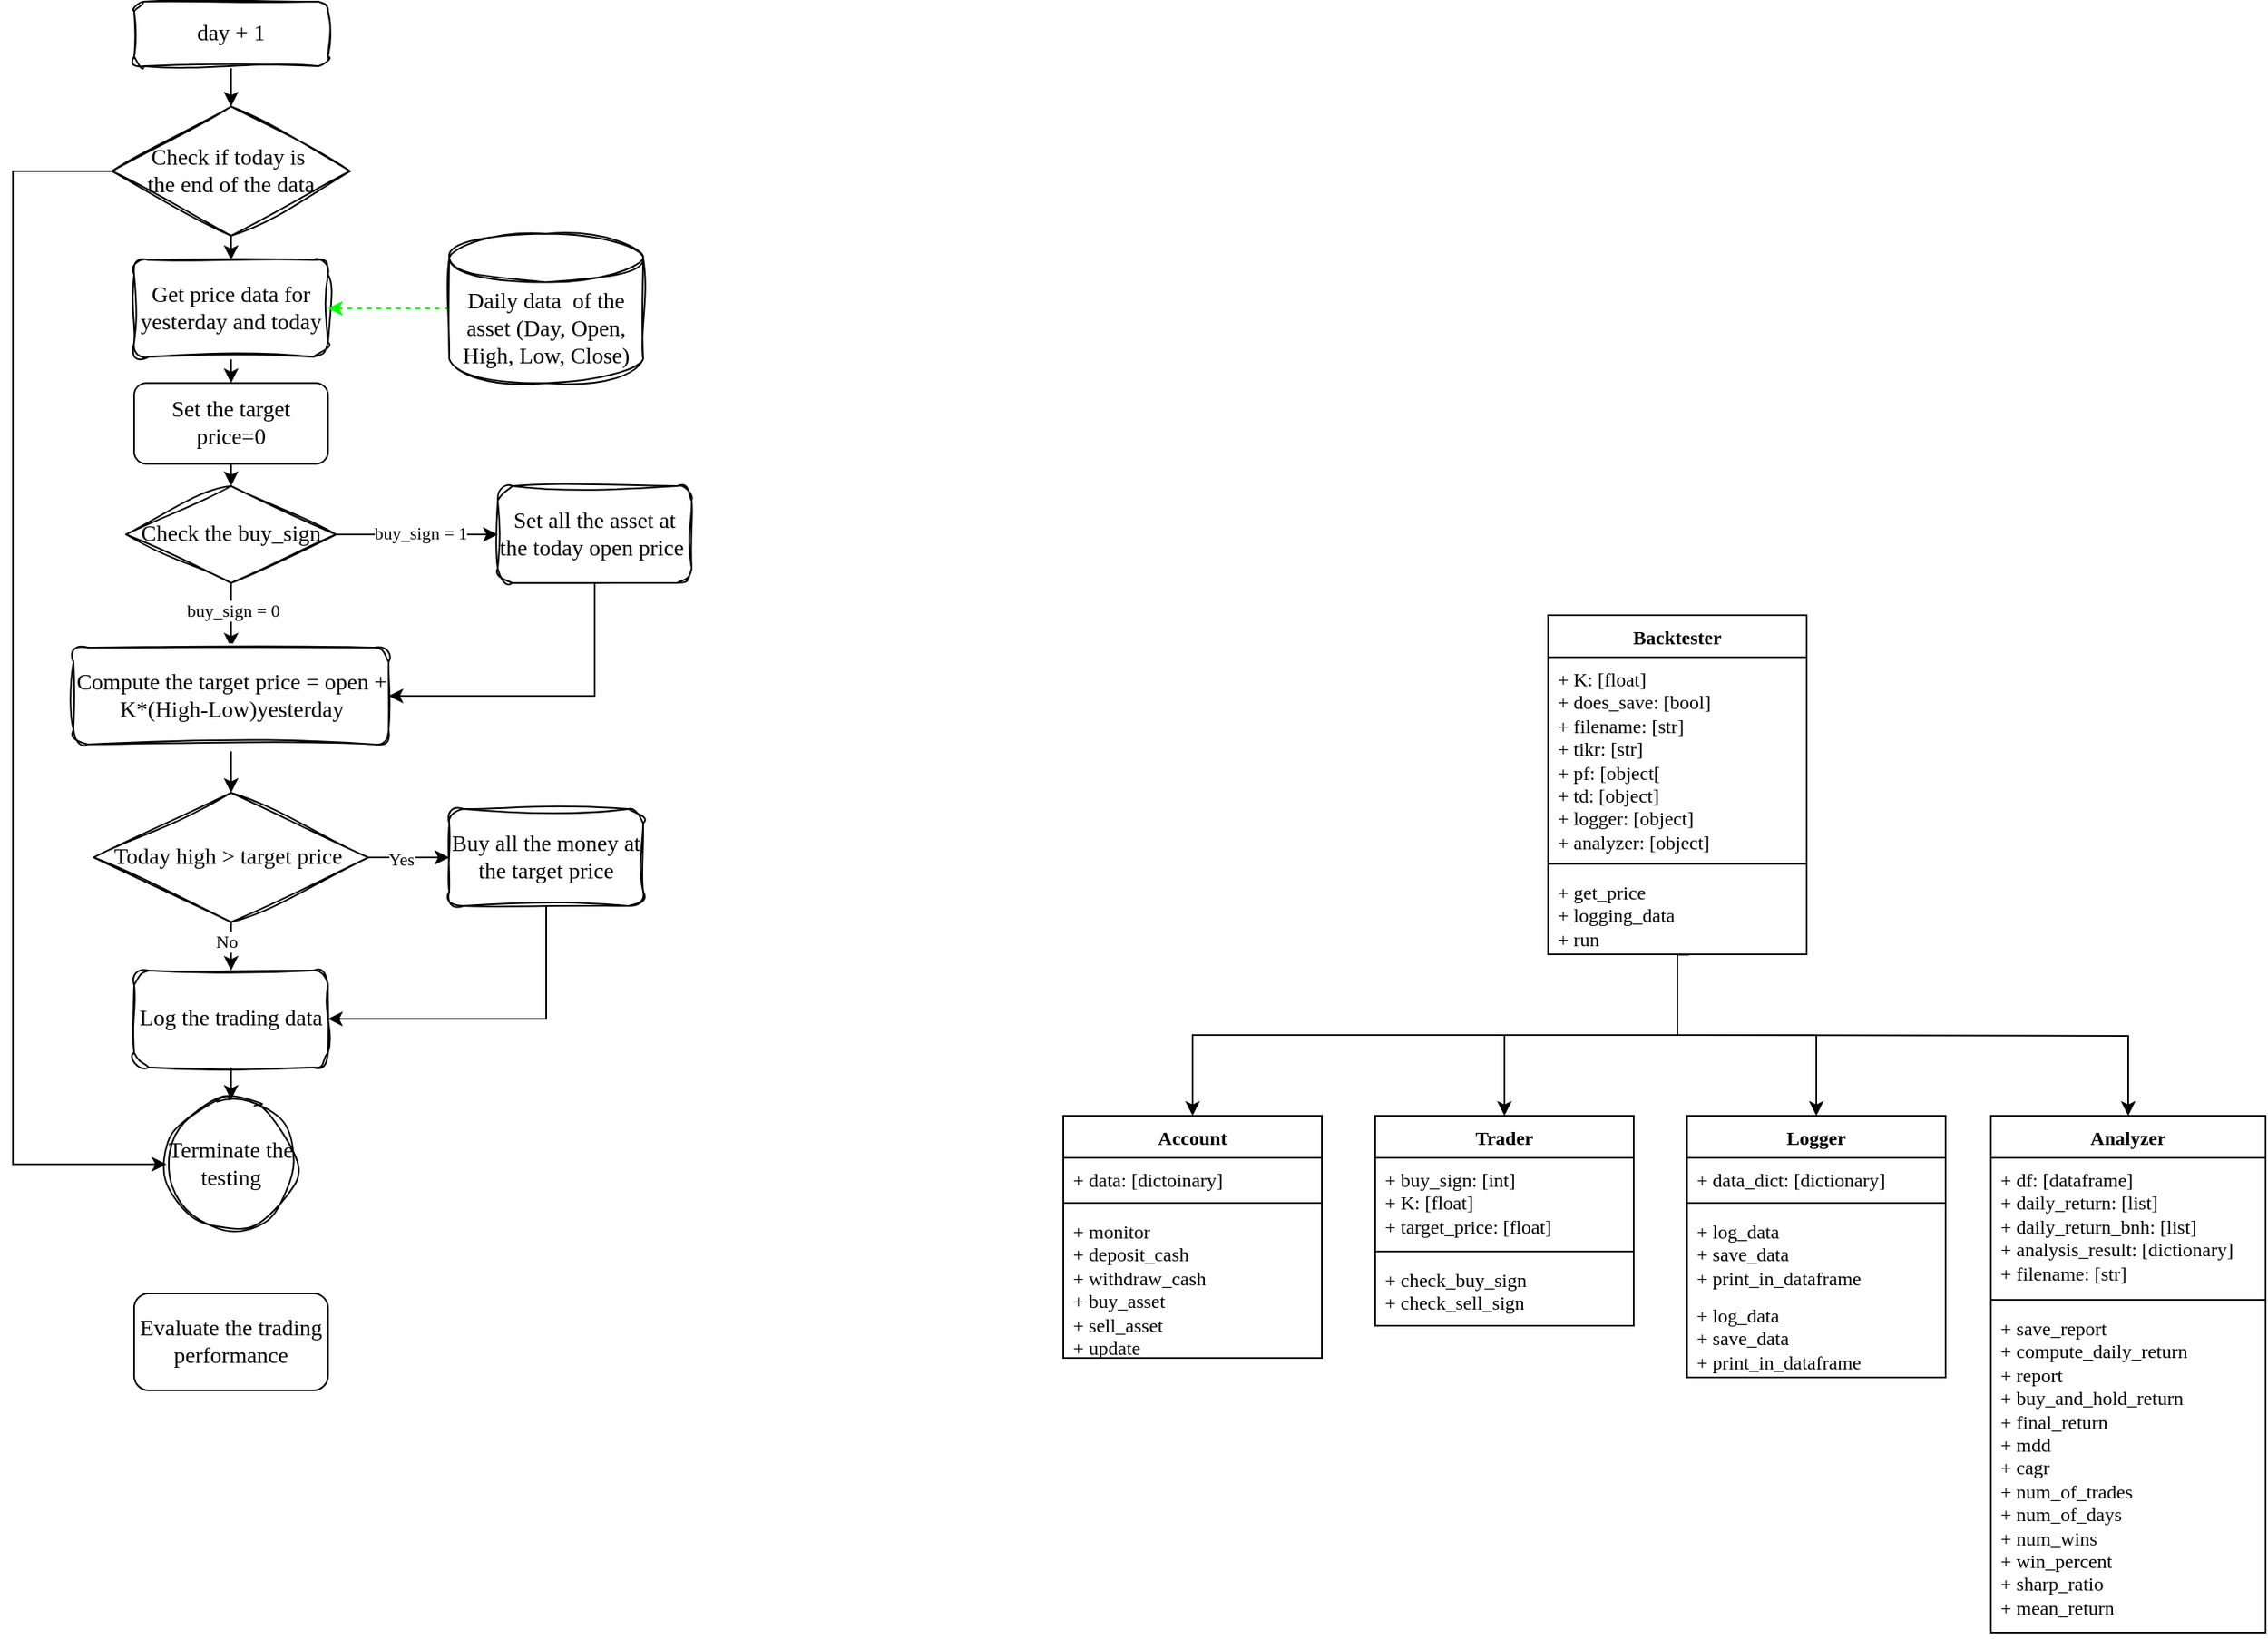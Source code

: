 <mxfile version="24.1.0" type="device">
  <diagram id="C5RBs43oDa-KdzZeNtuy" name="Page-1">
    <mxGraphModel dx="794" dy="519" grid="1" gridSize="10" guides="1" tooltips="1" connect="1" arrows="1" fold="1" page="1" pageScale="1" pageWidth="827" pageHeight="1169" math="0" shadow="0">
      <root>
        <mxCell id="WIyWlLk6GJQsqaUBKTNV-0" />
        <mxCell id="WIyWlLk6GJQsqaUBKTNV-1" parent="WIyWlLk6GJQsqaUBKTNV-0" />
        <mxCell id="yqRtF2cNX9hZMMv9IqsH-32" style="edgeStyle=orthogonalEdgeStyle;rounded=0;orthogonalLoop=1;jettySize=auto;html=1;exitX=0.5;exitY=1;exitDx=0;exitDy=0;entryX=0.5;entryY=0;entryDx=0;entryDy=0;fontFamily=Times New Roman;fontSize=14;" parent="WIyWlLk6GJQsqaUBKTNV-1" source="yqRtF2cNX9hZMMv9IqsH-17" target="yqRtF2cNX9hZMMv9IqsH-19" edge="1">
          <mxGeometry relative="1" as="geometry" />
        </mxCell>
        <mxCell id="yqRtF2cNX9hZMMv9IqsH-17" value="day + 1" style="rounded=1;whiteSpace=wrap;html=1;fontFamily=Times New Roman;fontSize=14;sketch=1;curveFitting=1;jiggle=2;" parent="WIyWlLk6GJQsqaUBKTNV-1" vertex="1">
          <mxGeometry x="335" y="440" width="120" height="40" as="geometry" />
        </mxCell>
        <mxCell id="yqRtF2cNX9hZMMv9IqsH-33" style="edgeStyle=orthogonalEdgeStyle;rounded=0;orthogonalLoop=1;jettySize=auto;html=1;exitX=0.5;exitY=1;exitDx=0;exitDy=0;entryX=0.5;entryY=0;entryDx=0;entryDy=0;fontFamily=Times New Roman;fontSize=14;" parent="WIyWlLk6GJQsqaUBKTNV-1" source="yqRtF2cNX9hZMMv9IqsH-19" target="yqRtF2cNX9hZMMv9IqsH-21" edge="1">
          <mxGeometry relative="1" as="geometry" />
        </mxCell>
        <mxCell id="yqRtF2cNX9hZMMv9IqsH-44" style="edgeStyle=orthogonalEdgeStyle;rounded=0;orthogonalLoop=1;jettySize=auto;html=1;exitX=0;exitY=0.5;exitDx=0;exitDy=0;entryX=0;entryY=0.5;entryDx=0;entryDy=0;fontFamily=Times New Roman;fontSize=14;" parent="WIyWlLk6GJQsqaUBKTNV-1" source="yqRtF2cNX9hZMMv9IqsH-19" target="yqRtF2cNX9hZMMv9IqsH-22" edge="1">
          <mxGeometry relative="1" as="geometry">
            <Array as="points">
              <mxPoint x="260" y="545" />
              <mxPoint x="260" y="1160" />
            </Array>
          </mxGeometry>
        </mxCell>
        <mxCell id="yqRtF2cNX9hZMMv9IqsH-19" value="Check if today is&amp;nbsp;&lt;div&gt;the&amp;nbsp;&lt;span style=&quot;background-color: initial;&quot;&gt;end of the data&lt;/span&gt;&lt;/div&gt;" style="rhombus;whiteSpace=wrap;html=1;fontFamily=Times New Roman;fontSize=14;sketch=1;curveFitting=1;jiggle=2;" parent="WIyWlLk6GJQsqaUBKTNV-1" vertex="1">
          <mxGeometry x="321.25" y="505" width="147.5" height="80" as="geometry" />
        </mxCell>
        <mxCell id="yqRtF2cNX9hZMMv9IqsH-34" style="edgeStyle=orthogonalEdgeStyle;rounded=0;orthogonalLoop=1;jettySize=auto;html=1;exitX=0.5;exitY=1;exitDx=0;exitDy=0;entryX=0.5;entryY=0;entryDx=0;entryDy=0;fontFamily=Times New Roman;fontSize=14;" parent="WIyWlLk6GJQsqaUBKTNV-1" source="yqRtF2cNX9hZMMv9IqsH-21" target="yqRtF2cNX9hZMMv9IqsH-23" edge="1">
          <mxGeometry relative="1" as="geometry" />
        </mxCell>
        <mxCell id="yqRtF2cNX9hZMMv9IqsH-21" value="Get price data for yesterday and today" style="rounded=1;whiteSpace=wrap;html=1;fontFamily=Times New Roman;fontSize=14;sketch=1;curveFitting=1;jiggle=2;" parent="WIyWlLk6GJQsqaUBKTNV-1" vertex="1">
          <mxGeometry x="335" y="600" width="120" height="60" as="geometry" />
        </mxCell>
        <mxCell id="yqRtF2cNX9hZMMv9IqsH-22" value="Terminate the testing" style="ellipse;whiteSpace=wrap;html=1;aspect=fixed;fontFamily=Times New Roman;fontSize=14;sketch=1;curveFitting=1;jiggle=2;" parent="WIyWlLk6GJQsqaUBKTNV-1" vertex="1">
          <mxGeometry x="355" y="1120" width="80" height="80" as="geometry" />
        </mxCell>
        <mxCell id="yqRtF2cNX9hZMMv9IqsH-35" style="edgeStyle=orthogonalEdgeStyle;rounded=0;orthogonalLoop=1;jettySize=auto;html=1;exitX=0.5;exitY=1;exitDx=0;exitDy=0;entryX=0.5;entryY=0;entryDx=0;entryDy=0;fontFamily=Times New Roman;fontSize=14;" parent="WIyWlLk6GJQsqaUBKTNV-1" source="yqRtF2cNX9hZMMv9IqsH-23" target="yqRtF2cNX9hZMMv9IqsH-25" edge="1">
          <mxGeometry relative="1" as="geometry" />
        </mxCell>
        <mxCell id="yqRtF2cNX9hZMMv9IqsH-23" value="Set the target price=0" style="rounded=1;whiteSpace=wrap;html=1;fontFamily=Times New Roman;fontSize=14;" parent="WIyWlLk6GJQsqaUBKTNV-1" vertex="1">
          <mxGeometry x="335" y="676.25" width="120" height="50" as="geometry" />
        </mxCell>
        <mxCell id="yqRtF2cNX9hZMMv9IqsH-37" style="edgeStyle=orthogonalEdgeStyle;rounded=0;orthogonalLoop=1;jettySize=auto;html=1;exitX=0.5;exitY=1;exitDx=0;exitDy=0;entryX=1;entryY=0.5;entryDx=0;entryDy=0;fontFamily=Times New Roman;fontSize=14;" parent="WIyWlLk6GJQsqaUBKTNV-1" source="yqRtF2cNX9hZMMv9IqsH-24" target="yqRtF2cNX9hZMMv9IqsH-26" edge="1">
          <mxGeometry relative="1" as="geometry" />
        </mxCell>
        <mxCell id="yqRtF2cNX9hZMMv9IqsH-24" value="Set all the asset at the today&amp;nbsp;open price&amp;nbsp;" style="rounded=1;whiteSpace=wrap;html=1;fontFamily=Times New Roman;fontSize=14;sketch=1;curveFitting=1;jiggle=2;" parent="WIyWlLk6GJQsqaUBKTNV-1" vertex="1">
          <mxGeometry x="560" y="740" width="120" height="60" as="geometry" />
        </mxCell>
        <mxCell id="yqRtF2cNX9hZMMv9IqsH-36" style="edgeStyle=orthogonalEdgeStyle;rounded=0;orthogonalLoop=1;jettySize=auto;html=1;exitX=1;exitY=0.5;exitDx=0;exitDy=0;entryX=0;entryY=0.5;entryDx=0;entryDy=0;fontFamily=Times New Roman;fontSize=14;" parent="WIyWlLk6GJQsqaUBKTNV-1" source="yqRtF2cNX9hZMMv9IqsH-25" target="yqRtF2cNX9hZMMv9IqsH-24" edge="1">
          <mxGeometry relative="1" as="geometry" />
        </mxCell>
        <mxCell id="yqRtF2cNX9hZMMv9IqsH-50" value="buy_sign = 1" style="edgeLabel;html=1;align=center;verticalAlign=middle;resizable=0;points=[];fontFamily=Times New Roman;" parent="yqRtF2cNX9hZMMv9IqsH-36" vertex="1" connectable="0">
          <mxGeometry x="0.04" y="1" relative="1" as="geometry">
            <mxPoint as="offset" />
          </mxGeometry>
        </mxCell>
        <mxCell id="yqRtF2cNX9hZMMv9IqsH-38" style="edgeStyle=orthogonalEdgeStyle;rounded=0;orthogonalLoop=1;jettySize=auto;html=1;exitX=0.5;exitY=1;exitDx=0;exitDy=0;entryX=0.5;entryY=0;entryDx=0;entryDy=0;fontFamily=Times New Roman;fontSize=14;" parent="WIyWlLk6GJQsqaUBKTNV-1" source="yqRtF2cNX9hZMMv9IqsH-25" target="yqRtF2cNX9hZMMv9IqsH-26" edge="1">
          <mxGeometry relative="1" as="geometry" />
        </mxCell>
        <mxCell id="yqRtF2cNX9hZMMv9IqsH-49" value="buy_sign = 0" style="edgeLabel;html=1;align=center;verticalAlign=middle;resizable=0;points=[];fontFamily=Times New Roman;" parent="yqRtF2cNX9hZMMv9IqsH-38" vertex="1" connectable="0">
          <mxGeometry x="-0.164" y="1" relative="1" as="geometry">
            <mxPoint as="offset" />
          </mxGeometry>
        </mxCell>
        <mxCell id="yqRtF2cNX9hZMMv9IqsH-25" value="Check the buy_sign" style="rhombus;whiteSpace=wrap;html=1;fontFamily=Times New Roman;fontSize=14;sketch=1;curveFitting=1;jiggle=2;" parent="WIyWlLk6GJQsqaUBKTNV-1" vertex="1">
          <mxGeometry x="330" y="740" width="130" height="60" as="geometry" />
        </mxCell>
        <mxCell id="yqRtF2cNX9hZMMv9IqsH-39" style="edgeStyle=orthogonalEdgeStyle;rounded=0;orthogonalLoop=1;jettySize=auto;html=1;exitX=0.5;exitY=1;exitDx=0;exitDy=0;entryX=0.5;entryY=0;entryDx=0;entryDy=0;fontFamily=Times New Roman;fontSize=14;" parent="WIyWlLk6GJQsqaUBKTNV-1" source="yqRtF2cNX9hZMMv9IqsH-26" target="yqRtF2cNX9hZMMv9IqsH-27" edge="1">
          <mxGeometry relative="1" as="geometry" />
        </mxCell>
        <mxCell id="yqRtF2cNX9hZMMv9IqsH-26" value="Compute the target price = open + K*(High-Low)yesterday" style="rounded=1;whiteSpace=wrap;html=1;fontFamily=Times New Roman;fontSize=14;sketch=1;curveFitting=1;jiggle=2;" parent="WIyWlLk6GJQsqaUBKTNV-1" vertex="1">
          <mxGeometry x="297.5" y="840" width="195" height="60" as="geometry" />
        </mxCell>
        <mxCell id="yqRtF2cNX9hZMMv9IqsH-40" style="edgeStyle=orthogonalEdgeStyle;rounded=0;orthogonalLoop=1;jettySize=auto;html=1;exitX=1;exitY=0.5;exitDx=0;exitDy=0;entryX=0;entryY=0.5;entryDx=0;entryDy=0;fontFamily=Times New Roman;fontSize=14;" parent="WIyWlLk6GJQsqaUBKTNV-1" source="yqRtF2cNX9hZMMv9IqsH-27" target="yqRtF2cNX9hZMMv9IqsH-30" edge="1">
          <mxGeometry relative="1" as="geometry" />
        </mxCell>
        <mxCell id="yqRtF2cNX9hZMMv9IqsH-53" value="&lt;font face=&quot;Times New Roman&quot;&gt;Yes&lt;/font&gt;" style="edgeLabel;html=1;align=center;verticalAlign=middle;resizable=0;points=[];" parent="yqRtF2cNX9hZMMv9IqsH-40" vertex="1" connectable="0">
          <mxGeometry x="-0.229" y="-1" relative="1" as="geometry">
            <mxPoint as="offset" />
          </mxGeometry>
        </mxCell>
        <mxCell id="yqRtF2cNX9hZMMv9IqsH-41" style="edgeStyle=orthogonalEdgeStyle;rounded=0;orthogonalLoop=1;jettySize=auto;html=1;exitX=0.5;exitY=1;exitDx=0;exitDy=0;entryX=0.5;entryY=0;entryDx=0;entryDy=0;fontFamily=Times New Roman;fontSize=14;" parent="WIyWlLk6GJQsqaUBKTNV-1" source="yqRtF2cNX9hZMMv9IqsH-27" target="yqRtF2cNX9hZMMv9IqsH-29" edge="1">
          <mxGeometry relative="1" as="geometry" />
        </mxCell>
        <mxCell id="yqRtF2cNX9hZMMv9IqsH-54" value="&lt;font face=&quot;Times New Roman&quot;&gt;No&lt;/font&gt;" style="edgeLabel;html=1;align=center;verticalAlign=middle;resizable=0;points=[];" parent="yqRtF2cNX9hZMMv9IqsH-41" vertex="1" connectable="0">
          <mxGeometry x="-0.208" y="-3" relative="1" as="geometry">
            <mxPoint as="offset" />
          </mxGeometry>
        </mxCell>
        <mxCell id="yqRtF2cNX9hZMMv9IqsH-27" value="Today high &amp;gt; target price&amp;nbsp;" style="rhombus;whiteSpace=wrap;html=1;fontFamily=Times New Roman;fontSize=14;sketch=1;curveFitting=1;jiggle=2;" parent="WIyWlLk6GJQsqaUBKTNV-1" vertex="1">
          <mxGeometry x="310" y="930" width="170" height="80" as="geometry" />
        </mxCell>
        <mxCell id="yqRtF2cNX9hZMMv9IqsH-43" style="edgeStyle=orthogonalEdgeStyle;rounded=0;orthogonalLoop=1;jettySize=auto;html=1;exitX=0.5;exitY=1;exitDx=0;exitDy=0;entryX=0.5;entryY=0;entryDx=0;entryDy=0;fontFamily=Times New Roman;fontSize=14;" parent="WIyWlLk6GJQsqaUBKTNV-1" source="yqRtF2cNX9hZMMv9IqsH-29" target="yqRtF2cNX9hZMMv9IqsH-22" edge="1">
          <mxGeometry relative="1" as="geometry" />
        </mxCell>
        <mxCell id="yqRtF2cNX9hZMMv9IqsH-29" value="Log the trading data" style="rounded=1;whiteSpace=wrap;html=1;fontFamily=Times New Roman;fontSize=14;sketch=1;curveFitting=1;jiggle=2;" parent="WIyWlLk6GJQsqaUBKTNV-1" vertex="1">
          <mxGeometry x="335" y="1040" width="120" height="60" as="geometry" />
        </mxCell>
        <mxCell id="yqRtF2cNX9hZMMv9IqsH-42" style="edgeStyle=orthogonalEdgeStyle;rounded=0;orthogonalLoop=1;jettySize=auto;html=1;exitX=0.5;exitY=1;exitDx=0;exitDy=0;entryX=1;entryY=0.5;entryDx=0;entryDy=0;fontFamily=Times New Roman;fontSize=14;" parent="WIyWlLk6GJQsqaUBKTNV-1" source="yqRtF2cNX9hZMMv9IqsH-30" target="yqRtF2cNX9hZMMv9IqsH-29" edge="1">
          <mxGeometry relative="1" as="geometry" />
        </mxCell>
        <mxCell id="yqRtF2cNX9hZMMv9IqsH-30" value="Buy all the money at the target price" style="rounded=1;whiteSpace=wrap;html=1;fontFamily=Times New Roman;fontSize=14;sketch=1;curveFitting=1;jiggle=2;" parent="WIyWlLk6GJQsqaUBKTNV-1" vertex="1">
          <mxGeometry x="530" y="940" width="120" height="60" as="geometry" />
        </mxCell>
        <mxCell id="yqRtF2cNX9hZMMv9IqsH-48" style="edgeStyle=orthogonalEdgeStyle;rounded=0;orthogonalLoop=1;jettySize=auto;html=1;exitX=0;exitY=0.5;exitDx=0;exitDy=0;exitPerimeter=0;entryX=1;entryY=0.5;entryDx=0;entryDy=0;curved=0;dashed=1;strokeColor=#00FF00;" parent="WIyWlLk6GJQsqaUBKTNV-1" source="yqRtF2cNX9hZMMv9IqsH-46" target="yqRtF2cNX9hZMMv9IqsH-21" edge="1">
          <mxGeometry relative="1" as="geometry" />
        </mxCell>
        <mxCell id="yqRtF2cNX9hZMMv9IqsH-46" value="Daily data&amp;nbsp; of the asset (Day, Open, High, Low, Close)" style="shape=cylinder3;whiteSpace=wrap;html=1;boundedLbl=1;backgroundOutline=1;size=15;fontFamily=Times New Roman;fontSize=14;sketch=1;curveFitting=1;jiggle=2;" parent="WIyWlLk6GJQsqaUBKTNV-1" vertex="1">
          <mxGeometry x="530" y="583.75" width="120" height="92.5" as="geometry" />
        </mxCell>
        <mxCell id="yqRtF2cNX9hZMMv9IqsH-62" value="Evaluate the trading performance" style="rounded=1;whiteSpace=wrap;html=1;fontFamily=Times New Roman;fontSize=14;" parent="WIyWlLk6GJQsqaUBKTNV-1" vertex="1">
          <mxGeometry x="335" y="1240" width="120" height="60" as="geometry" />
        </mxCell>
        <mxCell id="NQuB4Xvb4veUza9n0hrJ-27" style="edgeStyle=orthogonalEdgeStyle;rounded=0;orthogonalLoop=1;jettySize=auto;html=1;entryX=0.5;entryY=0;entryDx=0;entryDy=0;exitX=0.544;exitY=1.004;exitDx=0;exitDy=0;exitPerimeter=0;" parent="WIyWlLk6GJQsqaUBKTNV-1" source="NQuB4Xvb4veUza9n0hrJ-3" target="NQuB4Xvb4veUza9n0hrJ-4" edge="1">
          <mxGeometry relative="1" as="geometry">
            <Array as="points">
              <mxPoint x="1290" y="1030" />
              <mxPoint x="1290" y="1080" />
              <mxPoint x="990" y="1080" />
            </Array>
          </mxGeometry>
        </mxCell>
        <mxCell id="NQuB4Xvb4veUza9n0hrJ-35" style="edgeStyle=orthogonalEdgeStyle;rounded=0;orthogonalLoop=1;jettySize=auto;html=1;entryX=0.5;entryY=0;entryDx=0;entryDy=0;" parent="WIyWlLk6GJQsqaUBKTNV-1" source="NQuB4Xvb4veUza9n0hrJ-0" target="NQuB4Xvb4veUza9n0hrJ-17" edge="1">
          <mxGeometry relative="1" as="geometry" />
        </mxCell>
        <mxCell id="NQuB4Xvb4veUza9n0hrJ-36" style="edgeStyle=orthogonalEdgeStyle;rounded=0;orthogonalLoop=1;jettySize=auto;html=1;entryX=0.5;entryY=0;entryDx=0;entryDy=0;" parent="WIyWlLk6GJQsqaUBKTNV-1" source="NQuB4Xvb4veUza9n0hrJ-0" target="NQuB4Xvb4veUza9n0hrJ-8" edge="1">
          <mxGeometry relative="1" as="geometry" />
        </mxCell>
        <mxCell id="NQuB4Xvb4veUza9n0hrJ-37" style="edgeStyle=orthogonalEdgeStyle;rounded=0;orthogonalLoop=1;jettySize=auto;html=1;entryX=0.5;entryY=0;entryDx=0;entryDy=0;" parent="WIyWlLk6GJQsqaUBKTNV-1" target="NQuB4Xvb4veUza9n0hrJ-13" edge="1">
          <mxGeometry relative="1" as="geometry">
            <mxPoint x="1300" y="1080" as="sourcePoint" />
          </mxGeometry>
        </mxCell>
        <mxCell id="NQuB4Xvb4veUza9n0hrJ-0" value="Backtester" style="swimlane;fontStyle=1;align=center;verticalAlign=top;childLayout=stackLayout;horizontal=1;startSize=26;horizontalStack=0;resizeParent=1;resizeParentMax=0;resizeLast=0;collapsible=1;marginBottom=0;whiteSpace=wrap;html=1;fontFamily=Times New Roman;" parent="WIyWlLk6GJQsqaUBKTNV-1" vertex="1">
          <mxGeometry x="1210" y="820" width="160" height="210" as="geometry" />
        </mxCell>
        <mxCell id="NQuB4Xvb4veUza9n0hrJ-1" value="+ K: [float]&lt;div&gt;+ does_save: [bool]&lt;/div&gt;&lt;div&gt;+ filename: [str]&lt;/div&gt;&lt;div&gt;+ tikr: [str]&lt;/div&gt;&lt;div&gt;+ pf: [object[&lt;/div&gt;&lt;div&gt;+ td: [object]&lt;/div&gt;&lt;div&gt;+ logger: [object]&lt;/div&gt;&lt;div&gt;+ analyzer: [object]&lt;/div&gt;" style="text;strokeColor=none;fillColor=none;align=left;verticalAlign=top;spacingLeft=4;spacingRight=4;overflow=hidden;rotatable=0;points=[[0,0.5],[1,0.5]];portConstraint=eastwest;whiteSpace=wrap;html=1;fontFamily=Times New Roman;" parent="NQuB4Xvb4veUza9n0hrJ-0" vertex="1">
          <mxGeometry y="26" width="160" height="124" as="geometry" />
        </mxCell>
        <mxCell id="NQuB4Xvb4veUza9n0hrJ-2" value="" style="line;strokeWidth=1;fillColor=none;align=left;verticalAlign=middle;spacingTop=-1;spacingLeft=3;spacingRight=3;rotatable=0;labelPosition=right;points=[];portConstraint=eastwest;strokeColor=inherit;fontFamily=Times New Roman;" parent="NQuB4Xvb4veUza9n0hrJ-0" vertex="1">
          <mxGeometry y="150" width="160" height="8" as="geometry" />
        </mxCell>
        <mxCell id="NQuB4Xvb4veUza9n0hrJ-3" value="+ get_price&lt;div&gt;&lt;span style=&quot;background-color: initial;&quot;&gt;+ logging_data&lt;/span&gt;&lt;/div&gt;&lt;div&gt;+ run&lt;span style=&quot;background-color: initial;&quot;&gt;&lt;br&gt;&lt;/span&gt;&lt;/div&gt;&lt;div&gt;&lt;br&gt;&lt;/div&gt;" style="text;strokeColor=none;fillColor=none;align=left;verticalAlign=top;spacingLeft=4;spacingRight=4;overflow=hidden;rotatable=0;points=[[0,0.5],[1,0.5]];portConstraint=eastwest;whiteSpace=wrap;html=1;fontFamily=Times New Roman;" parent="NQuB4Xvb4veUza9n0hrJ-0" vertex="1">
          <mxGeometry y="158" width="160" height="52" as="geometry" />
        </mxCell>
        <mxCell id="NQuB4Xvb4veUza9n0hrJ-4" value="Account" style="swimlane;fontStyle=1;align=center;verticalAlign=top;childLayout=stackLayout;horizontal=1;startSize=26;horizontalStack=0;resizeParent=1;resizeParentMax=0;resizeLast=0;collapsible=1;marginBottom=0;whiteSpace=wrap;html=1;fontFamily=Times New Roman;flipH=1;" parent="WIyWlLk6GJQsqaUBKTNV-1" vertex="1">
          <mxGeometry x="910" y="1130" width="160" height="150" as="geometry" />
        </mxCell>
        <mxCell id="NQuB4Xvb4veUza9n0hrJ-5" value="+ data: [dictoinary]&amp;nbsp;" style="text;strokeColor=none;fillColor=none;align=left;verticalAlign=top;spacingLeft=4;spacingRight=4;overflow=hidden;rotatable=0;points=[[0,0.5],[1,0.5]];portConstraint=eastwest;whiteSpace=wrap;html=1;fontFamily=Times New Roman;" parent="NQuB4Xvb4veUza9n0hrJ-4" vertex="1">
          <mxGeometry y="26" width="160" height="24" as="geometry" />
        </mxCell>
        <mxCell id="NQuB4Xvb4veUza9n0hrJ-6" value="" style="line;strokeWidth=1;fillColor=none;align=left;verticalAlign=middle;spacingTop=-1;spacingLeft=3;spacingRight=3;rotatable=0;labelPosition=right;points=[];portConstraint=eastwest;strokeColor=inherit;fontFamily=Times New Roman;" parent="NQuB4Xvb4veUza9n0hrJ-4" vertex="1">
          <mxGeometry y="50" width="160" height="8" as="geometry" />
        </mxCell>
        <mxCell id="NQuB4Xvb4veUza9n0hrJ-7" value="+ monitor&lt;div&gt;&lt;span style=&quot;background-color: initial;&quot;&gt;+ deposit_cash&lt;/span&gt;&lt;/div&gt;&lt;div&gt;+ withdraw_cash&lt;span style=&quot;background-color: initial;&quot;&gt;&lt;br&gt;&lt;/span&gt;&lt;/div&gt;&lt;div&gt;+ buy_asset&lt;br&gt;&lt;/div&gt;&lt;div&gt;+ sell_asset&lt;br&gt;&lt;/div&gt;&lt;div&gt;+ update&lt;br&gt;&lt;/div&gt;" style="text;strokeColor=none;fillColor=none;align=left;verticalAlign=top;spacingLeft=4;spacingRight=4;overflow=hidden;rotatable=0;points=[[0,0.5],[1,0.5]];portConstraint=eastwest;whiteSpace=wrap;html=1;fontFamily=Times New Roman;" parent="NQuB4Xvb4veUza9n0hrJ-4" vertex="1">
          <mxGeometry y="58" width="160" height="92" as="geometry" />
        </mxCell>
        <mxCell id="NQuB4Xvb4veUza9n0hrJ-8" value="Logger" style="swimlane;fontStyle=1;align=center;verticalAlign=top;childLayout=stackLayout;horizontal=1;startSize=26;horizontalStack=0;resizeParent=1;resizeParentMax=0;resizeLast=0;collapsible=1;marginBottom=0;whiteSpace=wrap;html=1;fontFamily=Times New Roman;flipH=1;" parent="WIyWlLk6GJQsqaUBKTNV-1" vertex="1">
          <mxGeometry x="1296" y="1130" width="160" height="162" as="geometry" />
        </mxCell>
        <mxCell id="NQuB4Xvb4veUza9n0hrJ-9" value="+ data_dict: [dictionary]" style="text;strokeColor=none;fillColor=none;align=left;verticalAlign=top;spacingLeft=4;spacingRight=4;overflow=hidden;rotatable=0;points=[[0,0.5],[1,0.5]];portConstraint=eastwest;whiteSpace=wrap;html=1;fontFamily=Times New Roman;" parent="NQuB4Xvb4veUza9n0hrJ-8" vertex="1">
          <mxGeometry y="26" width="160" height="24" as="geometry" />
        </mxCell>
        <mxCell id="NQuB4Xvb4veUza9n0hrJ-10" value="" style="line;strokeWidth=1;fillColor=none;align=left;verticalAlign=middle;spacingTop=-1;spacingLeft=3;spacingRight=3;rotatable=0;labelPosition=right;points=[];portConstraint=eastwest;strokeColor=inherit;fontFamily=Times New Roman;" parent="NQuB4Xvb4veUza9n0hrJ-8" vertex="1">
          <mxGeometry y="50" width="160" height="8" as="geometry" />
        </mxCell>
        <mxCell id="NQuB4Xvb4veUza9n0hrJ-11" value="+ log_data&lt;div&gt;+ save_data&lt;/div&gt;&lt;div&gt;+ print_in_dataframe&lt;/div&gt;" style="text;strokeColor=none;fillColor=none;align=left;verticalAlign=top;spacingLeft=4;spacingRight=4;overflow=hidden;rotatable=0;points=[[0,0.5],[1,0.5]];portConstraint=eastwest;whiteSpace=wrap;html=1;fontFamily=Times New Roman;" parent="NQuB4Xvb4veUza9n0hrJ-8" vertex="1">
          <mxGeometry y="58" width="160" height="52" as="geometry" />
        </mxCell>
        <mxCell id="NQuB4Xvb4veUza9n0hrJ-12" value="+ log_data&lt;div&gt;+ save_data&lt;/div&gt;&lt;div&gt;+ print_in_dataframe&lt;/div&gt;" style="text;strokeColor=none;fillColor=none;align=left;verticalAlign=top;spacingLeft=4;spacingRight=4;overflow=hidden;rotatable=0;points=[[0,0.5],[1,0.5]];portConstraint=eastwest;whiteSpace=wrap;html=1;fontFamily=Times New Roman;" parent="NQuB4Xvb4veUza9n0hrJ-8" vertex="1">
          <mxGeometry y="110" width="160" height="52" as="geometry" />
        </mxCell>
        <mxCell id="NQuB4Xvb4veUza9n0hrJ-13" value="Analyzer" style="swimlane;fontStyle=1;align=center;verticalAlign=top;childLayout=stackLayout;horizontal=1;startSize=26;horizontalStack=0;resizeParent=1;resizeParentMax=0;resizeLast=0;collapsible=1;marginBottom=0;whiteSpace=wrap;html=1;fontFamily=Times New Roman;flipH=1;" parent="WIyWlLk6GJQsqaUBKTNV-1" vertex="1">
          <mxGeometry x="1484" y="1130" width="170" height="320" as="geometry" />
        </mxCell>
        <mxCell id="NQuB4Xvb4veUza9n0hrJ-14" value="+ df: [dataframe]&lt;br&gt;&lt;div&gt;+ daily_return: [list]&lt;/div&gt;&lt;div&gt;+ daily_return_bnh: [list]&lt;/div&gt;&lt;div&gt;+ analysis_result: [dictionary]&lt;/div&gt;&lt;div&gt;+ filename: [str]&lt;/div&gt;" style="text;strokeColor=none;fillColor=none;align=left;verticalAlign=top;spacingLeft=4;spacingRight=4;overflow=hidden;rotatable=0;points=[[0,0.5],[1,0.5]];portConstraint=eastwest;whiteSpace=wrap;html=1;fontFamily=Times New Roman;" parent="NQuB4Xvb4veUza9n0hrJ-13" vertex="1">
          <mxGeometry y="26" width="170" height="84" as="geometry" />
        </mxCell>
        <mxCell id="NQuB4Xvb4veUza9n0hrJ-15" value="" style="line;strokeWidth=1;fillColor=none;align=left;verticalAlign=middle;spacingTop=-1;spacingLeft=3;spacingRight=3;rotatable=0;labelPosition=right;points=[];portConstraint=eastwest;strokeColor=inherit;fontFamily=Times New Roman;" parent="NQuB4Xvb4veUza9n0hrJ-13" vertex="1">
          <mxGeometry y="110" width="170" height="8" as="geometry" />
        </mxCell>
        <mxCell id="NQuB4Xvb4veUza9n0hrJ-16" value="+ save_report&lt;div&gt;+ compute_daily_return&lt;/div&gt;&lt;div&gt;+ report&lt;/div&gt;&lt;div&gt;+ buy_and_hold_return&lt;/div&gt;&lt;div&gt;+ final_return&lt;/div&gt;&lt;div&gt;+ mdd&lt;/div&gt;&lt;div&gt;+ cagr&lt;/div&gt;&lt;div&gt;+ num_of_trades&lt;/div&gt;&lt;div&gt;+ num_of_days&lt;/div&gt;&lt;div&gt;+ num_wins&lt;/div&gt;&lt;div&gt;+ win_percent&lt;/div&gt;&lt;div&gt;+ sharp_ratio&lt;/div&gt;&lt;div&gt;+ mean_return&lt;/div&gt;" style="text;strokeColor=none;fillColor=none;align=left;verticalAlign=top;spacingLeft=4;spacingRight=4;overflow=hidden;rotatable=0;points=[[0,0.5],[1,0.5]];portConstraint=eastwest;whiteSpace=wrap;html=1;fontFamily=Times New Roman;" parent="NQuB4Xvb4veUza9n0hrJ-13" vertex="1">
          <mxGeometry y="118" width="170" height="202" as="geometry" />
        </mxCell>
        <mxCell id="NQuB4Xvb4veUza9n0hrJ-17" value="Trader" style="swimlane;fontStyle=1;align=center;verticalAlign=top;childLayout=stackLayout;horizontal=1;startSize=26;horizontalStack=0;resizeParent=1;resizeParentMax=0;resizeLast=0;collapsible=1;marginBottom=0;whiteSpace=wrap;html=1;fontFamily=Times New Roman;flipH=1;" parent="WIyWlLk6GJQsqaUBKTNV-1" vertex="1">
          <mxGeometry x="1103" y="1130" width="160" height="130" as="geometry" />
        </mxCell>
        <mxCell id="NQuB4Xvb4veUza9n0hrJ-18" value="+ buy_sign: [int]&lt;div&gt;+ K: [float]&lt;/div&gt;&lt;div&gt;+ target_price: [float]&lt;/div&gt;" style="text;strokeColor=none;fillColor=none;align=left;verticalAlign=top;spacingLeft=4;spacingRight=4;overflow=hidden;rotatable=0;points=[[0,0.5],[1,0.5]];portConstraint=eastwest;whiteSpace=wrap;html=1;fontFamily=Times New Roman;" parent="NQuB4Xvb4veUza9n0hrJ-17" vertex="1">
          <mxGeometry y="26" width="160" height="54" as="geometry" />
        </mxCell>
        <mxCell id="NQuB4Xvb4veUza9n0hrJ-19" value="" style="line;strokeWidth=1;fillColor=none;align=left;verticalAlign=middle;spacingTop=-1;spacingLeft=3;spacingRight=3;rotatable=0;labelPosition=right;points=[];portConstraint=eastwest;strokeColor=inherit;fontFamily=Times New Roman;" parent="NQuB4Xvb4veUza9n0hrJ-17" vertex="1">
          <mxGeometry y="80" width="160" height="8" as="geometry" />
        </mxCell>
        <mxCell id="NQuB4Xvb4veUza9n0hrJ-20" value="+ check_buy_sign&lt;div&gt;+ check_sell_sign&lt;/div&gt;" style="text;strokeColor=none;fillColor=none;align=left;verticalAlign=top;spacingLeft=4;spacingRight=4;overflow=hidden;rotatable=0;points=[[0,0.5],[1,0.5]];portConstraint=eastwest;whiteSpace=wrap;html=1;fontFamily=Times New Roman;" parent="NQuB4Xvb4veUza9n0hrJ-17" vertex="1">
          <mxGeometry y="88" width="160" height="42" as="geometry" />
        </mxCell>
      </root>
    </mxGraphModel>
  </diagram>
</mxfile>
